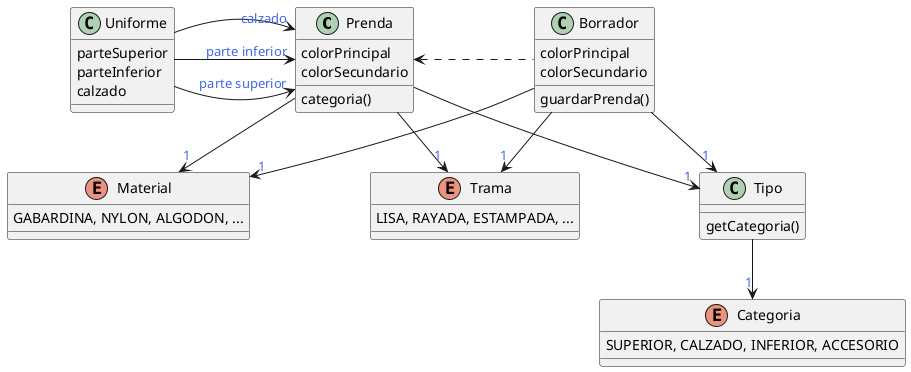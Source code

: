 @startuml
'https://plantuml.com/class-diagram
skinparam backgroundColor transparent
skinparam arrowFontColor royalblue
skinparam nodesep 120

class Prenda {
    colorPrincipal
    colorSecundario
    categoria()
}
enum Material {
    GABARDINA, NYLON, ALGODON, ...
}
enum Trama {
    LISA, RAYADA, ESTAMPADA, ...
}

class Tipo {
    getCategoria()
}

class Borrador {
    colorPrincipal
    colorSecundario
    guardarPrenda()
}

class Uniforme {
    parteSuperior
    parteInferior
    calzado
}

enum Categoria {
    SUPERIOR, CALZADO, INFERIOR, ACCESORIO
}

Prenda --> "1" Material
Prenda --> "1" Tipo
Prenda --> "1" Trama
Tipo --> "1" Categoria
Borrador --> "1" Material
Borrador --> "1" Tipo
Borrador --> "1" Trama
Borrador -left..> Prenda
Uniforme -right--> "parte superior" Prenda
Uniforme --> "parte inferior" Prenda
Uniforme --> "calzado" Prenda

@enduml